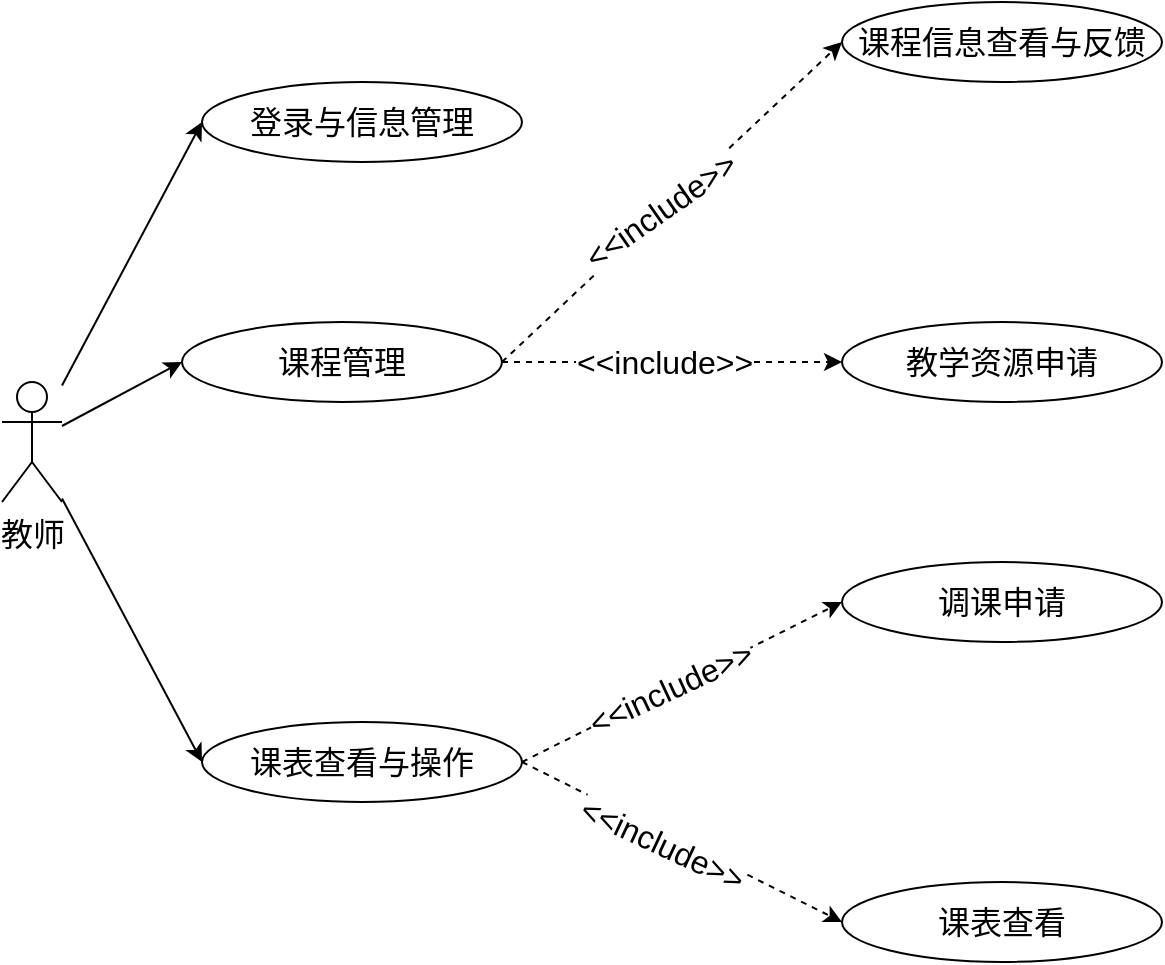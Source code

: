 <mxfile version="25.0.3">
  <diagram name="第 1 页" id="NICuHueWsGP95vi5qKA2">
    <mxGraphModel dx="2066" dy="1141" grid="1" gridSize="10" guides="1" tooltips="1" connect="1" arrows="1" fold="1" page="1" pageScale="1" pageWidth="5000" pageHeight="5000" math="0" shadow="0">
      <root>
        <mxCell id="0" />
        <mxCell id="1" parent="0" />
        <mxCell id="zVBcUPyb4f7lGXmDr70f-11" style="rounded=0;orthogonalLoop=1;jettySize=auto;html=1;entryX=0;entryY=0.5;entryDx=0;entryDy=0;fontSize=16;" parent="1" source="zVBcUPyb4f7lGXmDr70f-1" target="zVBcUPyb4f7lGXmDr70f-2" edge="1">
          <mxGeometry relative="1" as="geometry" />
        </mxCell>
        <mxCell id="zVBcUPyb4f7lGXmDr70f-12" style="rounded=0;orthogonalLoop=1;jettySize=auto;html=1;entryX=0;entryY=0.5;entryDx=0;entryDy=0;fontSize=16;" parent="1" source="zVBcUPyb4f7lGXmDr70f-1" target="zVBcUPyb4f7lGXmDr70f-3" edge="1">
          <mxGeometry relative="1" as="geometry" />
        </mxCell>
        <mxCell id="zVBcUPyb4f7lGXmDr70f-13" style="rounded=0;orthogonalLoop=1;jettySize=auto;html=1;entryX=0;entryY=0.5;entryDx=0;entryDy=0;fontSize=16;" parent="1" source="zVBcUPyb4f7lGXmDr70f-1" target="zVBcUPyb4f7lGXmDr70f-5" edge="1">
          <mxGeometry relative="1" as="geometry" />
        </mxCell>
        <mxCell id="zVBcUPyb4f7lGXmDr70f-1" value="教师" style="shape=umlActor;verticalLabelPosition=bottom;verticalAlign=top;html=1;outlineConnect=0;fontSize=16;" parent="1" vertex="1">
          <mxGeometry x="60" y="430" width="30" height="60" as="geometry" />
        </mxCell>
        <mxCell id="zVBcUPyb4f7lGXmDr70f-2" value="登录与信息管理" style="ellipse;whiteSpace=wrap;html=1;fontSize=16;" parent="1" vertex="1">
          <mxGeometry x="160" y="280" width="160" height="40" as="geometry" />
        </mxCell>
        <mxCell id="zVBcUPyb4f7lGXmDr70f-14" style="rounded=0;orthogonalLoop=1;jettySize=auto;html=1;entryX=0;entryY=0.5;entryDx=0;entryDy=0;dashed=1;exitX=1;exitY=0.5;exitDx=0;exitDy=0;fontSize=16;" parent="1" source="zVBcUPyb4f7lGXmDr70f-3" target="zVBcUPyb4f7lGXmDr70f-7" edge="1">
          <mxGeometry relative="1" as="geometry" />
        </mxCell>
        <mxCell id="F4Fg3wsly4agWPtIDuZ7-2" value="&amp;lt;&amp;lt;include&amp;gt;&amp;gt;" style="edgeLabel;html=1;align=center;verticalAlign=middle;resizable=0;points=[];rotation=0;fontSize=16;" vertex="1" connectable="0" parent="zVBcUPyb4f7lGXmDr70f-14">
          <mxGeometry x="-0.16" y="-1" relative="1" as="geometry">
            <mxPoint x="9" y="-1" as="offset" />
          </mxGeometry>
        </mxCell>
        <mxCell id="zVBcUPyb4f7lGXmDr70f-15" style="rounded=0;orthogonalLoop=1;jettySize=auto;html=1;entryX=0;entryY=0.5;entryDx=0;entryDy=0;dashed=1;exitX=1;exitY=0.5;exitDx=0;exitDy=0;fontSize=16;" parent="1" source="zVBcUPyb4f7lGXmDr70f-3" target="zVBcUPyb4f7lGXmDr70f-10" edge="1">
          <mxGeometry relative="1" as="geometry" />
        </mxCell>
        <mxCell id="F4Fg3wsly4agWPtIDuZ7-1" value="&amp;lt;&amp;lt;include&amp;gt;&amp;gt;" style="edgeLabel;html=1;align=center;verticalAlign=middle;resizable=0;points=[];rotation=-35;fontSize=16;" vertex="1" connectable="0" parent="zVBcUPyb4f7lGXmDr70f-15">
          <mxGeometry x="-0.062" y="1" relative="1" as="geometry">
            <mxPoint as="offset" />
          </mxGeometry>
        </mxCell>
        <mxCell id="zVBcUPyb4f7lGXmDr70f-3" value="课程管理" style="ellipse;whiteSpace=wrap;html=1;fontSize=16;" parent="1" vertex="1">
          <mxGeometry x="150" y="400" width="160" height="40" as="geometry" />
        </mxCell>
        <mxCell id="zVBcUPyb4f7lGXmDr70f-16" style="rounded=0;orthogonalLoop=1;jettySize=auto;html=1;dashed=1;exitX=1;exitY=0.5;exitDx=0;exitDy=0;entryX=0;entryY=0.5;entryDx=0;entryDy=0;fontSize=16;" parent="1" source="zVBcUPyb4f7lGXmDr70f-5" target="zVBcUPyb4f7lGXmDr70f-8" edge="1">
          <mxGeometry relative="1" as="geometry" />
        </mxCell>
        <mxCell id="F4Fg3wsly4agWPtIDuZ7-3" value="&amp;lt;&amp;lt;include&amp;gt;&amp;gt;" style="edgeLabel;html=1;align=center;verticalAlign=middle;resizable=0;points=[];rotation=-25;fontSize=16;" vertex="1" connectable="0" parent="zVBcUPyb4f7lGXmDr70f-16">
          <mxGeometry x="-0.08" relative="1" as="geometry">
            <mxPoint as="offset" />
          </mxGeometry>
        </mxCell>
        <mxCell id="zVBcUPyb4f7lGXmDr70f-17" style="rounded=0;orthogonalLoop=1;jettySize=auto;html=1;entryX=0;entryY=0.5;entryDx=0;entryDy=0;dashed=1;exitX=1;exitY=0.5;exitDx=0;exitDy=0;fontSize=16;" parent="1" source="zVBcUPyb4f7lGXmDr70f-5" target="zVBcUPyb4f7lGXmDr70f-9" edge="1">
          <mxGeometry relative="1" as="geometry" />
        </mxCell>
        <mxCell id="F4Fg3wsly4agWPtIDuZ7-4" value="&amp;lt;&amp;lt;include&amp;gt;&amp;gt;" style="edgeLabel;html=1;align=center;verticalAlign=middle;resizable=0;points=[];rotation=25;fontSize=16;" vertex="1" connectable="0" parent="zVBcUPyb4f7lGXmDr70f-17">
          <mxGeometry x="-0.192" y="1" relative="1" as="geometry">
            <mxPoint x="5" y="9" as="offset" />
          </mxGeometry>
        </mxCell>
        <mxCell id="zVBcUPyb4f7lGXmDr70f-5" value="课表查看与操作" style="ellipse;whiteSpace=wrap;html=1;fontSize=16;" parent="1" vertex="1">
          <mxGeometry x="160" y="600" width="160" height="40" as="geometry" />
        </mxCell>
        <mxCell id="zVBcUPyb4f7lGXmDr70f-7" value="教学资源申请" style="ellipse;whiteSpace=wrap;html=1;fontSize=16;" parent="1" vertex="1">
          <mxGeometry x="480" y="400" width="160" height="40" as="geometry" />
        </mxCell>
        <mxCell id="zVBcUPyb4f7lGXmDr70f-8" value="调课申请" style="ellipse;whiteSpace=wrap;html=1;fontSize=16;" parent="1" vertex="1">
          <mxGeometry x="480" y="520" width="160" height="40" as="geometry" />
        </mxCell>
        <mxCell id="zVBcUPyb4f7lGXmDr70f-9" value="课表查看" style="ellipse;whiteSpace=wrap;html=1;fontSize=16;" parent="1" vertex="1">
          <mxGeometry x="480" y="680" width="160" height="40" as="geometry" />
        </mxCell>
        <mxCell id="zVBcUPyb4f7lGXmDr70f-10" value="课程信息查看与反馈" style="ellipse;whiteSpace=wrap;html=1;fontSize=16;" parent="1" vertex="1">
          <mxGeometry x="480" y="240" width="160" height="40" as="geometry" />
        </mxCell>
      </root>
    </mxGraphModel>
  </diagram>
</mxfile>
